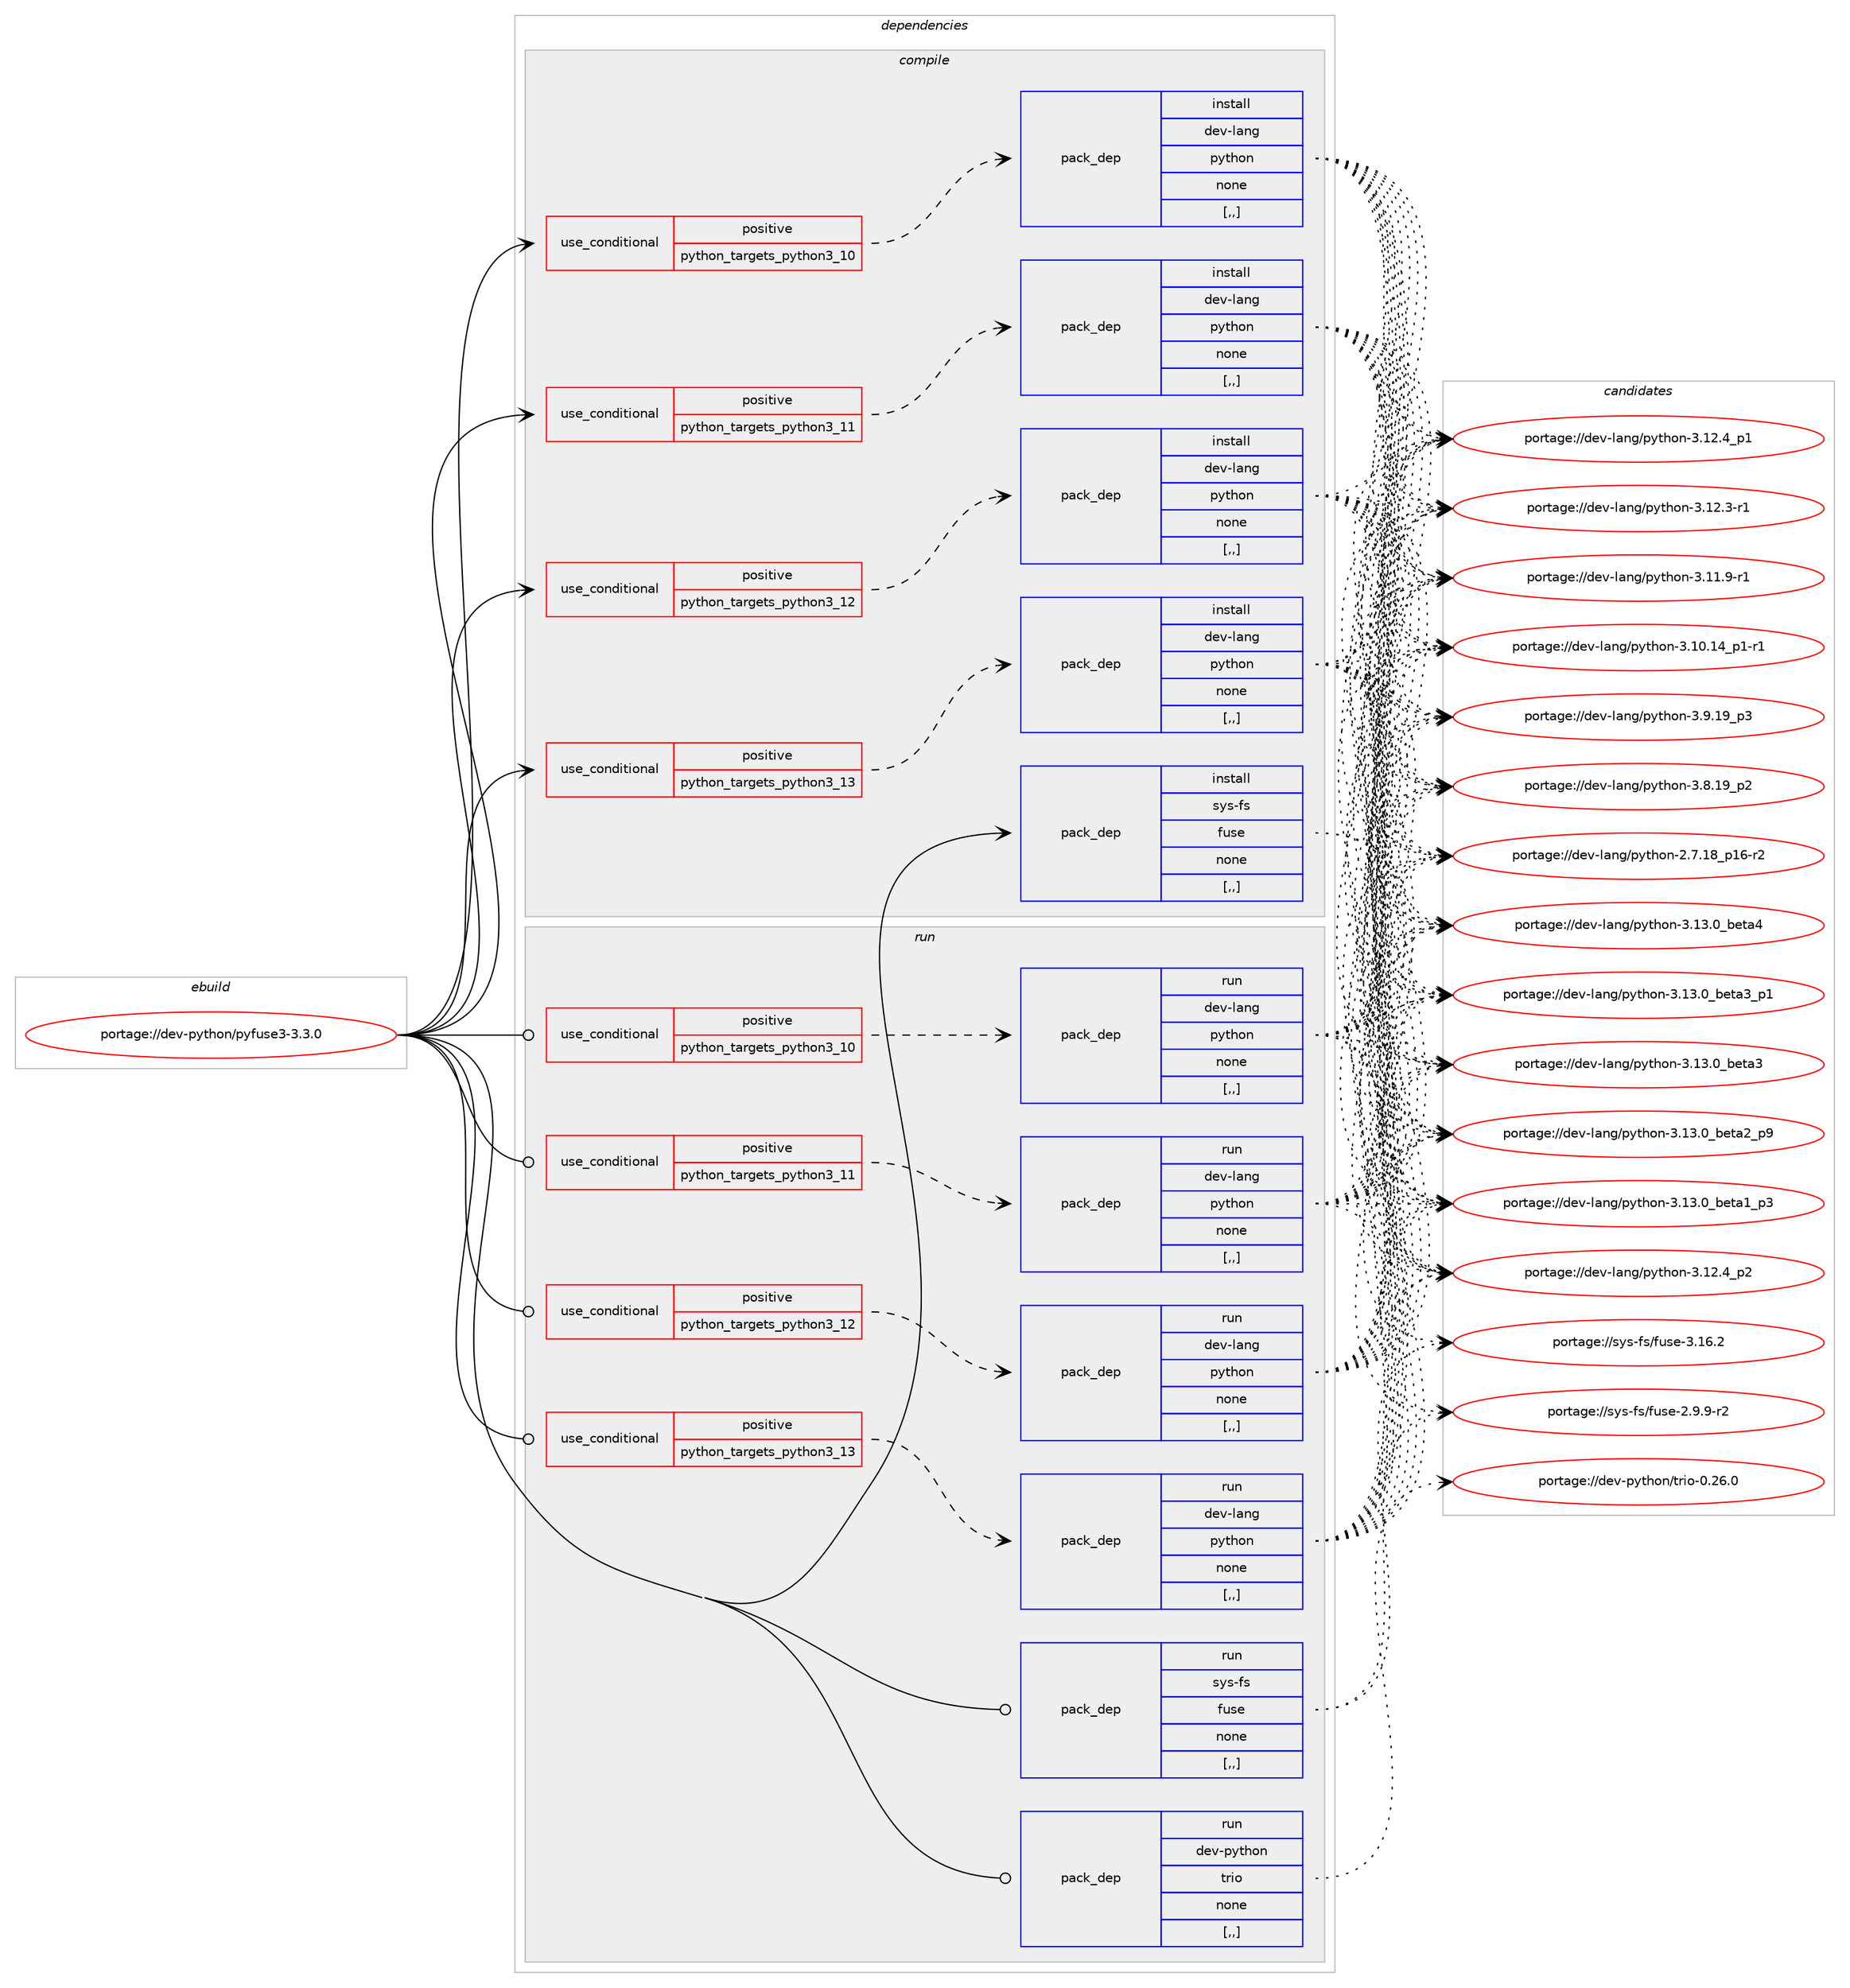 digraph prolog {

# *************
# Graph options
# *************

newrank=true;
concentrate=true;
compound=true;
graph [rankdir=LR,fontname=Helvetica,fontsize=10,ranksep=1.5];#, ranksep=2.5, nodesep=0.2];
edge  [arrowhead=vee];
node  [fontname=Helvetica,fontsize=10];

# **********
# The ebuild
# **********

subgraph cluster_leftcol {
color=gray;
label=<<i>ebuild</i>>;
id [label="portage://dev-python/pyfuse3-3.3.0", color=red, width=4, href="../dev-python/pyfuse3-3.3.0.svg"];
}

# ****************
# The dependencies
# ****************

subgraph cluster_midcol {
color=gray;
label=<<i>dependencies</i>>;
subgraph cluster_compile {
fillcolor="#eeeeee";
style=filled;
label=<<i>compile</i>>;
subgraph cond36955 {
dependency156782 [label=<<TABLE BORDER="0" CELLBORDER="1" CELLSPACING="0" CELLPADDING="4"><TR><TD ROWSPAN="3" CELLPADDING="10">use_conditional</TD></TR><TR><TD>positive</TD></TR><TR><TD>python_targets_python3_10</TD></TR></TABLE>>, shape=none, color=red];
subgraph pack118576 {
dependency156783 [label=<<TABLE BORDER="0" CELLBORDER="1" CELLSPACING="0" CELLPADDING="4" WIDTH="220"><TR><TD ROWSPAN="6" CELLPADDING="30">pack_dep</TD></TR><TR><TD WIDTH="110">install</TD></TR><TR><TD>dev-lang</TD></TR><TR><TD>python</TD></TR><TR><TD>none</TD></TR><TR><TD>[,,]</TD></TR></TABLE>>, shape=none, color=blue];
}
dependency156782:e -> dependency156783:w [weight=20,style="dashed",arrowhead="vee"];
}
id:e -> dependency156782:w [weight=20,style="solid",arrowhead="vee"];
subgraph cond36956 {
dependency156784 [label=<<TABLE BORDER="0" CELLBORDER="1" CELLSPACING="0" CELLPADDING="4"><TR><TD ROWSPAN="3" CELLPADDING="10">use_conditional</TD></TR><TR><TD>positive</TD></TR><TR><TD>python_targets_python3_11</TD></TR></TABLE>>, shape=none, color=red];
subgraph pack118577 {
dependency156785 [label=<<TABLE BORDER="0" CELLBORDER="1" CELLSPACING="0" CELLPADDING="4" WIDTH="220"><TR><TD ROWSPAN="6" CELLPADDING="30">pack_dep</TD></TR><TR><TD WIDTH="110">install</TD></TR><TR><TD>dev-lang</TD></TR><TR><TD>python</TD></TR><TR><TD>none</TD></TR><TR><TD>[,,]</TD></TR></TABLE>>, shape=none, color=blue];
}
dependency156784:e -> dependency156785:w [weight=20,style="dashed",arrowhead="vee"];
}
id:e -> dependency156784:w [weight=20,style="solid",arrowhead="vee"];
subgraph cond36957 {
dependency156786 [label=<<TABLE BORDER="0" CELLBORDER="1" CELLSPACING="0" CELLPADDING="4"><TR><TD ROWSPAN="3" CELLPADDING="10">use_conditional</TD></TR><TR><TD>positive</TD></TR><TR><TD>python_targets_python3_12</TD></TR></TABLE>>, shape=none, color=red];
subgraph pack118578 {
dependency156787 [label=<<TABLE BORDER="0" CELLBORDER="1" CELLSPACING="0" CELLPADDING="4" WIDTH="220"><TR><TD ROWSPAN="6" CELLPADDING="30">pack_dep</TD></TR><TR><TD WIDTH="110">install</TD></TR><TR><TD>dev-lang</TD></TR><TR><TD>python</TD></TR><TR><TD>none</TD></TR><TR><TD>[,,]</TD></TR></TABLE>>, shape=none, color=blue];
}
dependency156786:e -> dependency156787:w [weight=20,style="dashed",arrowhead="vee"];
}
id:e -> dependency156786:w [weight=20,style="solid",arrowhead="vee"];
subgraph cond36958 {
dependency156788 [label=<<TABLE BORDER="0" CELLBORDER="1" CELLSPACING="0" CELLPADDING="4"><TR><TD ROWSPAN="3" CELLPADDING="10">use_conditional</TD></TR><TR><TD>positive</TD></TR><TR><TD>python_targets_python3_13</TD></TR></TABLE>>, shape=none, color=red];
subgraph pack118579 {
dependency156789 [label=<<TABLE BORDER="0" CELLBORDER="1" CELLSPACING="0" CELLPADDING="4" WIDTH="220"><TR><TD ROWSPAN="6" CELLPADDING="30">pack_dep</TD></TR><TR><TD WIDTH="110">install</TD></TR><TR><TD>dev-lang</TD></TR><TR><TD>python</TD></TR><TR><TD>none</TD></TR><TR><TD>[,,]</TD></TR></TABLE>>, shape=none, color=blue];
}
dependency156788:e -> dependency156789:w [weight=20,style="dashed",arrowhead="vee"];
}
id:e -> dependency156788:w [weight=20,style="solid",arrowhead="vee"];
subgraph pack118580 {
dependency156790 [label=<<TABLE BORDER="0" CELLBORDER="1" CELLSPACING="0" CELLPADDING="4" WIDTH="220"><TR><TD ROWSPAN="6" CELLPADDING="30">pack_dep</TD></TR><TR><TD WIDTH="110">install</TD></TR><TR><TD>sys-fs</TD></TR><TR><TD>fuse</TD></TR><TR><TD>none</TD></TR><TR><TD>[,,]</TD></TR></TABLE>>, shape=none, color=blue];
}
id:e -> dependency156790:w [weight=20,style="solid",arrowhead="vee"];
}
subgraph cluster_compileandrun {
fillcolor="#eeeeee";
style=filled;
label=<<i>compile and run</i>>;
}
subgraph cluster_run {
fillcolor="#eeeeee";
style=filled;
label=<<i>run</i>>;
subgraph cond36959 {
dependency156791 [label=<<TABLE BORDER="0" CELLBORDER="1" CELLSPACING="0" CELLPADDING="4"><TR><TD ROWSPAN="3" CELLPADDING="10">use_conditional</TD></TR><TR><TD>positive</TD></TR><TR><TD>python_targets_python3_10</TD></TR></TABLE>>, shape=none, color=red];
subgraph pack118581 {
dependency156792 [label=<<TABLE BORDER="0" CELLBORDER="1" CELLSPACING="0" CELLPADDING="4" WIDTH="220"><TR><TD ROWSPAN="6" CELLPADDING="30">pack_dep</TD></TR><TR><TD WIDTH="110">run</TD></TR><TR><TD>dev-lang</TD></TR><TR><TD>python</TD></TR><TR><TD>none</TD></TR><TR><TD>[,,]</TD></TR></TABLE>>, shape=none, color=blue];
}
dependency156791:e -> dependency156792:w [weight=20,style="dashed",arrowhead="vee"];
}
id:e -> dependency156791:w [weight=20,style="solid",arrowhead="odot"];
subgraph cond36960 {
dependency156793 [label=<<TABLE BORDER="0" CELLBORDER="1" CELLSPACING="0" CELLPADDING="4"><TR><TD ROWSPAN="3" CELLPADDING="10">use_conditional</TD></TR><TR><TD>positive</TD></TR><TR><TD>python_targets_python3_11</TD></TR></TABLE>>, shape=none, color=red];
subgraph pack118582 {
dependency156794 [label=<<TABLE BORDER="0" CELLBORDER="1" CELLSPACING="0" CELLPADDING="4" WIDTH="220"><TR><TD ROWSPAN="6" CELLPADDING="30">pack_dep</TD></TR><TR><TD WIDTH="110">run</TD></TR><TR><TD>dev-lang</TD></TR><TR><TD>python</TD></TR><TR><TD>none</TD></TR><TR><TD>[,,]</TD></TR></TABLE>>, shape=none, color=blue];
}
dependency156793:e -> dependency156794:w [weight=20,style="dashed",arrowhead="vee"];
}
id:e -> dependency156793:w [weight=20,style="solid",arrowhead="odot"];
subgraph cond36961 {
dependency156795 [label=<<TABLE BORDER="0" CELLBORDER="1" CELLSPACING="0" CELLPADDING="4"><TR><TD ROWSPAN="3" CELLPADDING="10">use_conditional</TD></TR><TR><TD>positive</TD></TR><TR><TD>python_targets_python3_12</TD></TR></TABLE>>, shape=none, color=red];
subgraph pack118583 {
dependency156796 [label=<<TABLE BORDER="0" CELLBORDER="1" CELLSPACING="0" CELLPADDING="4" WIDTH="220"><TR><TD ROWSPAN="6" CELLPADDING="30">pack_dep</TD></TR><TR><TD WIDTH="110">run</TD></TR><TR><TD>dev-lang</TD></TR><TR><TD>python</TD></TR><TR><TD>none</TD></TR><TR><TD>[,,]</TD></TR></TABLE>>, shape=none, color=blue];
}
dependency156795:e -> dependency156796:w [weight=20,style="dashed",arrowhead="vee"];
}
id:e -> dependency156795:w [weight=20,style="solid",arrowhead="odot"];
subgraph cond36962 {
dependency156797 [label=<<TABLE BORDER="0" CELLBORDER="1" CELLSPACING="0" CELLPADDING="4"><TR><TD ROWSPAN="3" CELLPADDING="10">use_conditional</TD></TR><TR><TD>positive</TD></TR><TR><TD>python_targets_python3_13</TD></TR></TABLE>>, shape=none, color=red];
subgraph pack118584 {
dependency156798 [label=<<TABLE BORDER="0" CELLBORDER="1" CELLSPACING="0" CELLPADDING="4" WIDTH="220"><TR><TD ROWSPAN="6" CELLPADDING="30">pack_dep</TD></TR><TR><TD WIDTH="110">run</TD></TR><TR><TD>dev-lang</TD></TR><TR><TD>python</TD></TR><TR><TD>none</TD></TR><TR><TD>[,,]</TD></TR></TABLE>>, shape=none, color=blue];
}
dependency156797:e -> dependency156798:w [weight=20,style="dashed",arrowhead="vee"];
}
id:e -> dependency156797:w [weight=20,style="solid",arrowhead="odot"];
subgraph pack118585 {
dependency156799 [label=<<TABLE BORDER="0" CELLBORDER="1" CELLSPACING="0" CELLPADDING="4" WIDTH="220"><TR><TD ROWSPAN="6" CELLPADDING="30">pack_dep</TD></TR><TR><TD WIDTH="110">run</TD></TR><TR><TD>dev-python</TD></TR><TR><TD>trio</TD></TR><TR><TD>none</TD></TR><TR><TD>[,,]</TD></TR></TABLE>>, shape=none, color=blue];
}
id:e -> dependency156799:w [weight=20,style="solid",arrowhead="odot"];
subgraph pack118586 {
dependency156800 [label=<<TABLE BORDER="0" CELLBORDER="1" CELLSPACING="0" CELLPADDING="4" WIDTH="220"><TR><TD ROWSPAN="6" CELLPADDING="30">pack_dep</TD></TR><TR><TD WIDTH="110">run</TD></TR><TR><TD>sys-fs</TD></TR><TR><TD>fuse</TD></TR><TR><TD>none</TD></TR><TR><TD>[,,]</TD></TR></TABLE>>, shape=none, color=blue];
}
id:e -> dependency156800:w [weight=20,style="solid",arrowhead="odot"];
}
}

# **************
# The candidates
# **************

subgraph cluster_choices {
rank=same;
color=gray;
label=<<i>candidates</i>>;

subgraph choice118576 {
color=black;
nodesep=1;
choice1001011184510897110103471121211161041111104551464951464895981011169752 [label="portage://dev-lang/python-3.13.0_beta4", color=red, width=4,href="../dev-lang/python-3.13.0_beta4.svg"];
choice10010111845108971101034711212111610411111045514649514648959810111697519511249 [label="portage://dev-lang/python-3.13.0_beta3_p1", color=red, width=4,href="../dev-lang/python-3.13.0_beta3_p1.svg"];
choice1001011184510897110103471121211161041111104551464951464895981011169751 [label="portage://dev-lang/python-3.13.0_beta3", color=red, width=4,href="../dev-lang/python-3.13.0_beta3.svg"];
choice10010111845108971101034711212111610411111045514649514648959810111697509511257 [label="portage://dev-lang/python-3.13.0_beta2_p9", color=red, width=4,href="../dev-lang/python-3.13.0_beta2_p9.svg"];
choice10010111845108971101034711212111610411111045514649514648959810111697499511251 [label="portage://dev-lang/python-3.13.0_beta1_p3", color=red, width=4,href="../dev-lang/python-3.13.0_beta1_p3.svg"];
choice100101118451089711010347112121116104111110455146495046529511250 [label="portage://dev-lang/python-3.12.4_p2", color=red, width=4,href="../dev-lang/python-3.12.4_p2.svg"];
choice100101118451089711010347112121116104111110455146495046529511249 [label="portage://dev-lang/python-3.12.4_p1", color=red, width=4,href="../dev-lang/python-3.12.4_p1.svg"];
choice100101118451089711010347112121116104111110455146495046514511449 [label="portage://dev-lang/python-3.12.3-r1", color=red, width=4,href="../dev-lang/python-3.12.3-r1.svg"];
choice100101118451089711010347112121116104111110455146494946574511449 [label="portage://dev-lang/python-3.11.9-r1", color=red, width=4,href="../dev-lang/python-3.11.9-r1.svg"];
choice100101118451089711010347112121116104111110455146494846495295112494511449 [label="portage://dev-lang/python-3.10.14_p1-r1", color=red, width=4,href="../dev-lang/python-3.10.14_p1-r1.svg"];
choice100101118451089711010347112121116104111110455146574649579511251 [label="portage://dev-lang/python-3.9.19_p3", color=red, width=4,href="../dev-lang/python-3.9.19_p3.svg"];
choice100101118451089711010347112121116104111110455146564649579511250 [label="portage://dev-lang/python-3.8.19_p2", color=red, width=4,href="../dev-lang/python-3.8.19_p2.svg"];
choice100101118451089711010347112121116104111110455046554649569511249544511450 [label="portage://dev-lang/python-2.7.18_p16-r2", color=red, width=4,href="../dev-lang/python-2.7.18_p16-r2.svg"];
dependency156783:e -> choice1001011184510897110103471121211161041111104551464951464895981011169752:w [style=dotted,weight="100"];
dependency156783:e -> choice10010111845108971101034711212111610411111045514649514648959810111697519511249:w [style=dotted,weight="100"];
dependency156783:e -> choice1001011184510897110103471121211161041111104551464951464895981011169751:w [style=dotted,weight="100"];
dependency156783:e -> choice10010111845108971101034711212111610411111045514649514648959810111697509511257:w [style=dotted,weight="100"];
dependency156783:e -> choice10010111845108971101034711212111610411111045514649514648959810111697499511251:w [style=dotted,weight="100"];
dependency156783:e -> choice100101118451089711010347112121116104111110455146495046529511250:w [style=dotted,weight="100"];
dependency156783:e -> choice100101118451089711010347112121116104111110455146495046529511249:w [style=dotted,weight="100"];
dependency156783:e -> choice100101118451089711010347112121116104111110455146495046514511449:w [style=dotted,weight="100"];
dependency156783:e -> choice100101118451089711010347112121116104111110455146494946574511449:w [style=dotted,weight="100"];
dependency156783:e -> choice100101118451089711010347112121116104111110455146494846495295112494511449:w [style=dotted,weight="100"];
dependency156783:e -> choice100101118451089711010347112121116104111110455146574649579511251:w [style=dotted,weight="100"];
dependency156783:e -> choice100101118451089711010347112121116104111110455146564649579511250:w [style=dotted,weight="100"];
dependency156783:e -> choice100101118451089711010347112121116104111110455046554649569511249544511450:w [style=dotted,weight="100"];
}
subgraph choice118577 {
color=black;
nodesep=1;
choice1001011184510897110103471121211161041111104551464951464895981011169752 [label="portage://dev-lang/python-3.13.0_beta4", color=red, width=4,href="../dev-lang/python-3.13.0_beta4.svg"];
choice10010111845108971101034711212111610411111045514649514648959810111697519511249 [label="portage://dev-lang/python-3.13.0_beta3_p1", color=red, width=4,href="../dev-lang/python-3.13.0_beta3_p1.svg"];
choice1001011184510897110103471121211161041111104551464951464895981011169751 [label="portage://dev-lang/python-3.13.0_beta3", color=red, width=4,href="../dev-lang/python-3.13.0_beta3.svg"];
choice10010111845108971101034711212111610411111045514649514648959810111697509511257 [label="portage://dev-lang/python-3.13.0_beta2_p9", color=red, width=4,href="../dev-lang/python-3.13.0_beta2_p9.svg"];
choice10010111845108971101034711212111610411111045514649514648959810111697499511251 [label="portage://dev-lang/python-3.13.0_beta1_p3", color=red, width=4,href="../dev-lang/python-3.13.0_beta1_p3.svg"];
choice100101118451089711010347112121116104111110455146495046529511250 [label="portage://dev-lang/python-3.12.4_p2", color=red, width=4,href="../dev-lang/python-3.12.4_p2.svg"];
choice100101118451089711010347112121116104111110455146495046529511249 [label="portage://dev-lang/python-3.12.4_p1", color=red, width=4,href="../dev-lang/python-3.12.4_p1.svg"];
choice100101118451089711010347112121116104111110455146495046514511449 [label="portage://dev-lang/python-3.12.3-r1", color=red, width=4,href="../dev-lang/python-3.12.3-r1.svg"];
choice100101118451089711010347112121116104111110455146494946574511449 [label="portage://dev-lang/python-3.11.9-r1", color=red, width=4,href="../dev-lang/python-3.11.9-r1.svg"];
choice100101118451089711010347112121116104111110455146494846495295112494511449 [label="portage://dev-lang/python-3.10.14_p1-r1", color=red, width=4,href="../dev-lang/python-3.10.14_p1-r1.svg"];
choice100101118451089711010347112121116104111110455146574649579511251 [label="portage://dev-lang/python-3.9.19_p3", color=red, width=4,href="../dev-lang/python-3.9.19_p3.svg"];
choice100101118451089711010347112121116104111110455146564649579511250 [label="portage://dev-lang/python-3.8.19_p2", color=red, width=4,href="../dev-lang/python-3.8.19_p2.svg"];
choice100101118451089711010347112121116104111110455046554649569511249544511450 [label="portage://dev-lang/python-2.7.18_p16-r2", color=red, width=4,href="../dev-lang/python-2.7.18_p16-r2.svg"];
dependency156785:e -> choice1001011184510897110103471121211161041111104551464951464895981011169752:w [style=dotted,weight="100"];
dependency156785:e -> choice10010111845108971101034711212111610411111045514649514648959810111697519511249:w [style=dotted,weight="100"];
dependency156785:e -> choice1001011184510897110103471121211161041111104551464951464895981011169751:w [style=dotted,weight="100"];
dependency156785:e -> choice10010111845108971101034711212111610411111045514649514648959810111697509511257:w [style=dotted,weight="100"];
dependency156785:e -> choice10010111845108971101034711212111610411111045514649514648959810111697499511251:w [style=dotted,weight="100"];
dependency156785:e -> choice100101118451089711010347112121116104111110455146495046529511250:w [style=dotted,weight="100"];
dependency156785:e -> choice100101118451089711010347112121116104111110455146495046529511249:w [style=dotted,weight="100"];
dependency156785:e -> choice100101118451089711010347112121116104111110455146495046514511449:w [style=dotted,weight="100"];
dependency156785:e -> choice100101118451089711010347112121116104111110455146494946574511449:w [style=dotted,weight="100"];
dependency156785:e -> choice100101118451089711010347112121116104111110455146494846495295112494511449:w [style=dotted,weight="100"];
dependency156785:e -> choice100101118451089711010347112121116104111110455146574649579511251:w [style=dotted,weight="100"];
dependency156785:e -> choice100101118451089711010347112121116104111110455146564649579511250:w [style=dotted,weight="100"];
dependency156785:e -> choice100101118451089711010347112121116104111110455046554649569511249544511450:w [style=dotted,weight="100"];
}
subgraph choice118578 {
color=black;
nodesep=1;
choice1001011184510897110103471121211161041111104551464951464895981011169752 [label="portage://dev-lang/python-3.13.0_beta4", color=red, width=4,href="../dev-lang/python-3.13.0_beta4.svg"];
choice10010111845108971101034711212111610411111045514649514648959810111697519511249 [label="portage://dev-lang/python-3.13.0_beta3_p1", color=red, width=4,href="../dev-lang/python-3.13.0_beta3_p1.svg"];
choice1001011184510897110103471121211161041111104551464951464895981011169751 [label="portage://dev-lang/python-3.13.0_beta3", color=red, width=4,href="../dev-lang/python-3.13.0_beta3.svg"];
choice10010111845108971101034711212111610411111045514649514648959810111697509511257 [label="portage://dev-lang/python-3.13.0_beta2_p9", color=red, width=4,href="../dev-lang/python-3.13.0_beta2_p9.svg"];
choice10010111845108971101034711212111610411111045514649514648959810111697499511251 [label="portage://dev-lang/python-3.13.0_beta1_p3", color=red, width=4,href="../dev-lang/python-3.13.0_beta1_p3.svg"];
choice100101118451089711010347112121116104111110455146495046529511250 [label="portage://dev-lang/python-3.12.4_p2", color=red, width=4,href="../dev-lang/python-3.12.4_p2.svg"];
choice100101118451089711010347112121116104111110455146495046529511249 [label="portage://dev-lang/python-3.12.4_p1", color=red, width=4,href="../dev-lang/python-3.12.4_p1.svg"];
choice100101118451089711010347112121116104111110455146495046514511449 [label="portage://dev-lang/python-3.12.3-r1", color=red, width=4,href="../dev-lang/python-3.12.3-r1.svg"];
choice100101118451089711010347112121116104111110455146494946574511449 [label="portage://dev-lang/python-3.11.9-r1", color=red, width=4,href="../dev-lang/python-3.11.9-r1.svg"];
choice100101118451089711010347112121116104111110455146494846495295112494511449 [label="portage://dev-lang/python-3.10.14_p1-r1", color=red, width=4,href="../dev-lang/python-3.10.14_p1-r1.svg"];
choice100101118451089711010347112121116104111110455146574649579511251 [label="portage://dev-lang/python-3.9.19_p3", color=red, width=4,href="../dev-lang/python-3.9.19_p3.svg"];
choice100101118451089711010347112121116104111110455146564649579511250 [label="portage://dev-lang/python-3.8.19_p2", color=red, width=4,href="../dev-lang/python-3.8.19_p2.svg"];
choice100101118451089711010347112121116104111110455046554649569511249544511450 [label="portage://dev-lang/python-2.7.18_p16-r2", color=red, width=4,href="../dev-lang/python-2.7.18_p16-r2.svg"];
dependency156787:e -> choice1001011184510897110103471121211161041111104551464951464895981011169752:w [style=dotted,weight="100"];
dependency156787:e -> choice10010111845108971101034711212111610411111045514649514648959810111697519511249:w [style=dotted,weight="100"];
dependency156787:e -> choice1001011184510897110103471121211161041111104551464951464895981011169751:w [style=dotted,weight="100"];
dependency156787:e -> choice10010111845108971101034711212111610411111045514649514648959810111697509511257:w [style=dotted,weight="100"];
dependency156787:e -> choice10010111845108971101034711212111610411111045514649514648959810111697499511251:w [style=dotted,weight="100"];
dependency156787:e -> choice100101118451089711010347112121116104111110455146495046529511250:w [style=dotted,weight="100"];
dependency156787:e -> choice100101118451089711010347112121116104111110455146495046529511249:w [style=dotted,weight="100"];
dependency156787:e -> choice100101118451089711010347112121116104111110455146495046514511449:w [style=dotted,weight="100"];
dependency156787:e -> choice100101118451089711010347112121116104111110455146494946574511449:w [style=dotted,weight="100"];
dependency156787:e -> choice100101118451089711010347112121116104111110455146494846495295112494511449:w [style=dotted,weight="100"];
dependency156787:e -> choice100101118451089711010347112121116104111110455146574649579511251:w [style=dotted,weight="100"];
dependency156787:e -> choice100101118451089711010347112121116104111110455146564649579511250:w [style=dotted,weight="100"];
dependency156787:e -> choice100101118451089711010347112121116104111110455046554649569511249544511450:w [style=dotted,weight="100"];
}
subgraph choice118579 {
color=black;
nodesep=1;
choice1001011184510897110103471121211161041111104551464951464895981011169752 [label="portage://dev-lang/python-3.13.0_beta4", color=red, width=4,href="../dev-lang/python-3.13.0_beta4.svg"];
choice10010111845108971101034711212111610411111045514649514648959810111697519511249 [label="portage://dev-lang/python-3.13.0_beta3_p1", color=red, width=4,href="../dev-lang/python-3.13.0_beta3_p1.svg"];
choice1001011184510897110103471121211161041111104551464951464895981011169751 [label="portage://dev-lang/python-3.13.0_beta3", color=red, width=4,href="../dev-lang/python-3.13.0_beta3.svg"];
choice10010111845108971101034711212111610411111045514649514648959810111697509511257 [label="portage://dev-lang/python-3.13.0_beta2_p9", color=red, width=4,href="../dev-lang/python-3.13.0_beta2_p9.svg"];
choice10010111845108971101034711212111610411111045514649514648959810111697499511251 [label="portage://dev-lang/python-3.13.0_beta1_p3", color=red, width=4,href="../dev-lang/python-3.13.0_beta1_p3.svg"];
choice100101118451089711010347112121116104111110455146495046529511250 [label="portage://dev-lang/python-3.12.4_p2", color=red, width=4,href="../dev-lang/python-3.12.4_p2.svg"];
choice100101118451089711010347112121116104111110455146495046529511249 [label="portage://dev-lang/python-3.12.4_p1", color=red, width=4,href="../dev-lang/python-3.12.4_p1.svg"];
choice100101118451089711010347112121116104111110455146495046514511449 [label="portage://dev-lang/python-3.12.3-r1", color=red, width=4,href="../dev-lang/python-3.12.3-r1.svg"];
choice100101118451089711010347112121116104111110455146494946574511449 [label="portage://dev-lang/python-3.11.9-r1", color=red, width=4,href="../dev-lang/python-3.11.9-r1.svg"];
choice100101118451089711010347112121116104111110455146494846495295112494511449 [label="portage://dev-lang/python-3.10.14_p1-r1", color=red, width=4,href="../dev-lang/python-3.10.14_p1-r1.svg"];
choice100101118451089711010347112121116104111110455146574649579511251 [label="portage://dev-lang/python-3.9.19_p3", color=red, width=4,href="../dev-lang/python-3.9.19_p3.svg"];
choice100101118451089711010347112121116104111110455146564649579511250 [label="portage://dev-lang/python-3.8.19_p2", color=red, width=4,href="../dev-lang/python-3.8.19_p2.svg"];
choice100101118451089711010347112121116104111110455046554649569511249544511450 [label="portage://dev-lang/python-2.7.18_p16-r2", color=red, width=4,href="../dev-lang/python-2.7.18_p16-r2.svg"];
dependency156789:e -> choice1001011184510897110103471121211161041111104551464951464895981011169752:w [style=dotted,weight="100"];
dependency156789:e -> choice10010111845108971101034711212111610411111045514649514648959810111697519511249:w [style=dotted,weight="100"];
dependency156789:e -> choice1001011184510897110103471121211161041111104551464951464895981011169751:w [style=dotted,weight="100"];
dependency156789:e -> choice10010111845108971101034711212111610411111045514649514648959810111697509511257:w [style=dotted,weight="100"];
dependency156789:e -> choice10010111845108971101034711212111610411111045514649514648959810111697499511251:w [style=dotted,weight="100"];
dependency156789:e -> choice100101118451089711010347112121116104111110455146495046529511250:w [style=dotted,weight="100"];
dependency156789:e -> choice100101118451089711010347112121116104111110455146495046529511249:w [style=dotted,weight="100"];
dependency156789:e -> choice100101118451089711010347112121116104111110455146495046514511449:w [style=dotted,weight="100"];
dependency156789:e -> choice100101118451089711010347112121116104111110455146494946574511449:w [style=dotted,weight="100"];
dependency156789:e -> choice100101118451089711010347112121116104111110455146494846495295112494511449:w [style=dotted,weight="100"];
dependency156789:e -> choice100101118451089711010347112121116104111110455146574649579511251:w [style=dotted,weight="100"];
dependency156789:e -> choice100101118451089711010347112121116104111110455146564649579511250:w [style=dotted,weight="100"];
dependency156789:e -> choice100101118451089711010347112121116104111110455046554649569511249544511450:w [style=dotted,weight="100"];
}
subgraph choice118580 {
color=black;
nodesep=1;
choice115121115451021154710211711510145514649544650 [label="portage://sys-fs/fuse-3.16.2", color=red, width=4,href="../sys-fs/fuse-3.16.2.svg"];
choice11512111545102115471021171151014550465746574511450 [label="portage://sys-fs/fuse-2.9.9-r2", color=red, width=4,href="../sys-fs/fuse-2.9.9-r2.svg"];
dependency156790:e -> choice115121115451021154710211711510145514649544650:w [style=dotted,weight="100"];
dependency156790:e -> choice11512111545102115471021171151014550465746574511450:w [style=dotted,weight="100"];
}
subgraph choice118581 {
color=black;
nodesep=1;
choice1001011184510897110103471121211161041111104551464951464895981011169752 [label="portage://dev-lang/python-3.13.0_beta4", color=red, width=4,href="../dev-lang/python-3.13.0_beta4.svg"];
choice10010111845108971101034711212111610411111045514649514648959810111697519511249 [label="portage://dev-lang/python-3.13.0_beta3_p1", color=red, width=4,href="../dev-lang/python-3.13.0_beta3_p1.svg"];
choice1001011184510897110103471121211161041111104551464951464895981011169751 [label="portage://dev-lang/python-3.13.0_beta3", color=red, width=4,href="../dev-lang/python-3.13.0_beta3.svg"];
choice10010111845108971101034711212111610411111045514649514648959810111697509511257 [label="portage://dev-lang/python-3.13.0_beta2_p9", color=red, width=4,href="../dev-lang/python-3.13.0_beta2_p9.svg"];
choice10010111845108971101034711212111610411111045514649514648959810111697499511251 [label="portage://dev-lang/python-3.13.0_beta1_p3", color=red, width=4,href="../dev-lang/python-3.13.0_beta1_p3.svg"];
choice100101118451089711010347112121116104111110455146495046529511250 [label="portage://dev-lang/python-3.12.4_p2", color=red, width=4,href="../dev-lang/python-3.12.4_p2.svg"];
choice100101118451089711010347112121116104111110455146495046529511249 [label="portage://dev-lang/python-3.12.4_p1", color=red, width=4,href="../dev-lang/python-3.12.4_p1.svg"];
choice100101118451089711010347112121116104111110455146495046514511449 [label="portage://dev-lang/python-3.12.3-r1", color=red, width=4,href="../dev-lang/python-3.12.3-r1.svg"];
choice100101118451089711010347112121116104111110455146494946574511449 [label="portage://dev-lang/python-3.11.9-r1", color=red, width=4,href="../dev-lang/python-3.11.9-r1.svg"];
choice100101118451089711010347112121116104111110455146494846495295112494511449 [label="portage://dev-lang/python-3.10.14_p1-r1", color=red, width=4,href="../dev-lang/python-3.10.14_p1-r1.svg"];
choice100101118451089711010347112121116104111110455146574649579511251 [label="portage://dev-lang/python-3.9.19_p3", color=red, width=4,href="../dev-lang/python-3.9.19_p3.svg"];
choice100101118451089711010347112121116104111110455146564649579511250 [label="portage://dev-lang/python-3.8.19_p2", color=red, width=4,href="../dev-lang/python-3.8.19_p2.svg"];
choice100101118451089711010347112121116104111110455046554649569511249544511450 [label="portage://dev-lang/python-2.7.18_p16-r2", color=red, width=4,href="../dev-lang/python-2.7.18_p16-r2.svg"];
dependency156792:e -> choice1001011184510897110103471121211161041111104551464951464895981011169752:w [style=dotted,weight="100"];
dependency156792:e -> choice10010111845108971101034711212111610411111045514649514648959810111697519511249:w [style=dotted,weight="100"];
dependency156792:e -> choice1001011184510897110103471121211161041111104551464951464895981011169751:w [style=dotted,weight="100"];
dependency156792:e -> choice10010111845108971101034711212111610411111045514649514648959810111697509511257:w [style=dotted,weight="100"];
dependency156792:e -> choice10010111845108971101034711212111610411111045514649514648959810111697499511251:w [style=dotted,weight="100"];
dependency156792:e -> choice100101118451089711010347112121116104111110455146495046529511250:w [style=dotted,weight="100"];
dependency156792:e -> choice100101118451089711010347112121116104111110455146495046529511249:w [style=dotted,weight="100"];
dependency156792:e -> choice100101118451089711010347112121116104111110455146495046514511449:w [style=dotted,weight="100"];
dependency156792:e -> choice100101118451089711010347112121116104111110455146494946574511449:w [style=dotted,weight="100"];
dependency156792:e -> choice100101118451089711010347112121116104111110455146494846495295112494511449:w [style=dotted,weight="100"];
dependency156792:e -> choice100101118451089711010347112121116104111110455146574649579511251:w [style=dotted,weight="100"];
dependency156792:e -> choice100101118451089711010347112121116104111110455146564649579511250:w [style=dotted,weight="100"];
dependency156792:e -> choice100101118451089711010347112121116104111110455046554649569511249544511450:w [style=dotted,weight="100"];
}
subgraph choice118582 {
color=black;
nodesep=1;
choice1001011184510897110103471121211161041111104551464951464895981011169752 [label="portage://dev-lang/python-3.13.0_beta4", color=red, width=4,href="../dev-lang/python-3.13.0_beta4.svg"];
choice10010111845108971101034711212111610411111045514649514648959810111697519511249 [label="portage://dev-lang/python-3.13.0_beta3_p1", color=red, width=4,href="../dev-lang/python-3.13.0_beta3_p1.svg"];
choice1001011184510897110103471121211161041111104551464951464895981011169751 [label="portage://dev-lang/python-3.13.0_beta3", color=red, width=4,href="../dev-lang/python-3.13.0_beta3.svg"];
choice10010111845108971101034711212111610411111045514649514648959810111697509511257 [label="portage://dev-lang/python-3.13.0_beta2_p9", color=red, width=4,href="../dev-lang/python-3.13.0_beta2_p9.svg"];
choice10010111845108971101034711212111610411111045514649514648959810111697499511251 [label="portage://dev-lang/python-3.13.0_beta1_p3", color=red, width=4,href="../dev-lang/python-3.13.0_beta1_p3.svg"];
choice100101118451089711010347112121116104111110455146495046529511250 [label="portage://dev-lang/python-3.12.4_p2", color=red, width=4,href="../dev-lang/python-3.12.4_p2.svg"];
choice100101118451089711010347112121116104111110455146495046529511249 [label="portage://dev-lang/python-3.12.4_p1", color=red, width=4,href="../dev-lang/python-3.12.4_p1.svg"];
choice100101118451089711010347112121116104111110455146495046514511449 [label="portage://dev-lang/python-3.12.3-r1", color=red, width=4,href="../dev-lang/python-3.12.3-r1.svg"];
choice100101118451089711010347112121116104111110455146494946574511449 [label="portage://dev-lang/python-3.11.9-r1", color=red, width=4,href="../dev-lang/python-3.11.9-r1.svg"];
choice100101118451089711010347112121116104111110455146494846495295112494511449 [label="portage://dev-lang/python-3.10.14_p1-r1", color=red, width=4,href="../dev-lang/python-3.10.14_p1-r1.svg"];
choice100101118451089711010347112121116104111110455146574649579511251 [label="portage://dev-lang/python-3.9.19_p3", color=red, width=4,href="../dev-lang/python-3.9.19_p3.svg"];
choice100101118451089711010347112121116104111110455146564649579511250 [label="portage://dev-lang/python-3.8.19_p2", color=red, width=4,href="../dev-lang/python-3.8.19_p2.svg"];
choice100101118451089711010347112121116104111110455046554649569511249544511450 [label="portage://dev-lang/python-2.7.18_p16-r2", color=red, width=4,href="../dev-lang/python-2.7.18_p16-r2.svg"];
dependency156794:e -> choice1001011184510897110103471121211161041111104551464951464895981011169752:w [style=dotted,weight="100"];
dependency156794:e -> choice10010111845108971101034711212111610411111045514649514648959810111697519511249:w [style=dotted,weight="100"];
dependency156794:e -> choice1001011184510897110103471121211161041111104551464951464895981011169751:w [style=dotted,weight="100"];
dependency156794:e -> choice10010111845108971101034711212111610411111045514649514648959810111697509511257:w [style=dotted,weight="100"];
dependency156794:e -> choice10010111845108971101034711212111610411111045514649514648959810111697499511251:w [style=dotted,weight="100"];
dependency156794:e -> choice100101118451089711010347112121116104111110455146495046529511250:w [style=dotted,weight="100"];
dependency156794:e -> choice100101118451089711010347112121116104111110455146495046529511249:w [style=dotted,weight="100"];
dependency156794:e -> choice100101118451089711010347112121116104111110455146495046514511449:w [style=dotted,weight="100"];
dependency156794:e -> choice100101118451089711010347112121116104111110455146494946574511449:w [style=dotted,weight="100"];
dependency156794:e -> choice100101118451089711010347112121116104111110455146494846495295112494511449:w [style=dotted,weight="100"];
dependency156794:e -> choice100101118451089711010347112121116104111110455146574649579511251:w [style=dotted,weight="100"];
dependency156794:e -> choice100101118451089711010347112121116104111110455146564649579511250:w [style=dotted,weight="100"];
dependency156794:e -> choice100101118451089711010347112121116104111110455046554649569511249544511450:w [style=dotted,weight="100"];
}
subgraph choice118583 {
color=black;
nodesep=1;
choice1001011184510897110103471121211161041111104551464951464895981011169752 [label="portage://dev-lang/python-3.13.0_beta4", color=red, width=4,href="../dev-lang/python-3.13.0_beta4.svg"];
choice10010111845108971101034711212111610411111045514649514648959810111697519511249 [label="portage://dev-lang/python-3.13.0_beta3_p1", color=red, width=4,href="../dev-lang/python-3.13.0_beta3_p1.svg"];
choice1001011184510897110103471121211161041111104551464951464895981011169751 [label="portage://dev-lang/python-3.13.0_beta3", color=red, width=4,href="../dev-lang/python-3.13.0_beta3.svg"];
choice10010111845108971101034711212111610411111045514649514648959810111697509511257 [label="portage://dev-lang/python-3.13.0_beta2_p9", color=red, width=4,href="../dev-lang/python-3.13.0_beta2_p9.svg"];
choice10010111845108971101034711212111610411111045514649514648959810111697499511251 [label="portage://dev-lang/python-3.13.0_beta1_p3", color=red, width=4,href="../dev-lang/python-3.13.0_beta1_p3.svg"];
choice100101118451089711010347112121116104111110455146495046529511250 [label="portage://dev-lang/python-3.12.4_p2", color=red, width=4,href="../dev-lang/python-3.12.4_p2.svg"];
choice100101118451089711010347112121116104111110455146495046529511249 [label="portage://dev-lang/python-3.12.4_p1", color=red, width=4,href="../dev-lang/python-3.12.4_p1.svg"];
choice100101118451089711010347112121116104111110455146495046514511449 [label="portage://dev-lang/python-3.12.3-r1", color=red, width=4,href="../dev-lang/python-3.12.3-r1.svg"];
choice100101118451089711010347112121116104111110455146494946574511449 [label="portage://dev-lang/python-3.11.9-r1", color=red, width=4,href="../dev-lang/python-3.11.9-r1.svg"];
choice100101118451089711010347112121116104111110455146494846495295112494511449 [label="portage://dev-lang/python-3.10.14_p1-r1", color=red, width=4,href="../dev-lang/python-3.10.14_p1-r1.svg"];
choice100101118451089711010347112121116104111110455146574649579511251 [label="portage://dev-lang/python-3.9.19_p3", color=red, width=4,href="../dev-lang/python-3.9.19_p3.svg"];
choice100101118451089711010347112121116104111110455146564649579511250 [label="portage://dev-lang/python-3.8.19_p2", color=red, width=4,href="../dev-lang/python-3.8.19_p2.svg"];
choice100101118451089711010347112121116104111110455046554649569511249544511450 [label="portage://dev-lang/python-2.7.18_p16-r2", color=red, width=4,href="../dev-lang/python-2.7.18_p16-r2.svg"];
dependency156796:e -> choice1001011184510897110103471121211161041111104551464951464895981011169752:w [style=dotted,weight="100"];
dependency156796:e -> choice10010111845108971101034711212111610411111045514649514648959810111697519511249:w [style=dotted,weight="100"];
dependency156796:e -> choice1001011184510897110103471121211161041111104551464951464895981011169751:w [style=dotted,weight="100"];
dependency156796:e -> choice10010111845108971101034711212111610411111045514649514648959810111697509511257:w [style=dotted,weight="100"];
dependency156796:e -> choice10010111845108971101034711212111610411111045514649514648959810111697499511251:w [style=dotted,weight="100"];
dependency156796:e -> choice100101118451089711010347112121116104111110455146495046529511250:w [style=dotted,weight="100"];
dependency156796:e -> choice100101118451089711010347112121116104111110455146495046529511249:w [style=dotted,weight="100"];
dependency156796:e -> choice100101118451089711010347112121116104111110455146495046514511449:w [style=dotted,weight="100"];
dependency156796:e -> choice100101118451089711010347112121116104111110455146494946574511449:w [style=dotted,weight="100"];
dependency156796:e -> choice100101118451089711010347112121116104111110455146494846495295112494511449:w [style=dotted,weight="100"];
dependency156796:e -> choice100101118451089711010347112121116104111110455146574649579511251:w [style=dotted,weight="100"];
dependency156796:e -> choice100101118451089711010347112121116104111110455146564649579511250:w [style=dotted,weight="100"];
dependency156796:e -> choice100101118451089711010347112121116104111110455046554649569511249544511450:w [style=dotted,weight="100"];
}
subgraph choice118584 {
color=black;
nodesep=1;
choice1001011184510897110103471121211161041111104551464951464895981011169752 [label="portage://dev-lang/python-3.13.0_beta4", color=red, width=4,href="../dev-lang/python-3.13.0_beta4.svg"];
choice10010111845108971101034711212111610411111045514649514648959810111697519511249 [label="portage://dev-lang/python-3.13.0_beta3_p1", color=red, width=4,href="../dev-lang/python-3.13.0_beta3_p1.svg"];
choice1001011184510897110103471121211161041111104551464951464895981011169751 [label="portage://dev-lang/python-3.13.0_beta3", color=red, width=4,href="../dev-lang/python-3.13.0_beta3.svg"];
choice10010111845108971101034711212111610411111045514649514648959810111697509511257 [label="portage://dev-lang/python-3.13.0_beta2_p9", color=red, width=4,href="../dev-lang/python-3.13.0_beta2_p9.svg"];
choice10010111845108971101034711212111610411111045514649514648959810111697499511251 [label="portage://dev-lang/python-3.13.0_beta1_p3", color=red, width=4,href="../dev-lang/python-3.13.0_beta1_p3.svg"];
choice100101118451089711010347112121116104111110455146495046529511250 [label="portage://dev-lang/python-3.12.4_p2", color=red, width=4,href="../dev-lang/python-3.12.4_p2.svg"];
choice100101118451089711010347112121116104111110455146495046529511249 [label="portage://dev-lang/python-3.12.4_p1", color=red, width=4,href="../dev-lang/python-3.12.4_p1.svg"];
choice100101118451089711010347112121116104111110455146495046514511449 [label="portage://dev-lang/python-3.12.3-r1", color=red, width=4,href="../dev-lang/python-3.12.3-r1.svg"];
choice100101118451089711010347112121116104111110455146494946574511449 [label="portage://dev-lang/python-3.11.9-r1", color=red, width=4,href="../dev-lang/python-3.11.9-r1.svg"];
choice100101118451089711010347112121116104111110455146494846495295112494511449 [label="portage://dev-lang/python-3.10.14_p1-r1", color=red, width=4,href="../dev-lang/python-3.10.14_p1-r1.svg"];
choice100101118451089711010347112121116104111110455146574649579511251 [label="portage://dev-lang/python-3.9.19_p3", color=red, width=4,href="../dev-lang/python-3.9.19_p3.svg"];
choice100101118451089711010347112121116104111110455146564649579511250 [label="portage://dev-lang/python-3.8.19_p2", color=red, width=4,href="../dev-lang/python-3.8.19_p2.svg"];
choice100101118451089711010347112121116104111110455046554649569511249544511450 [label="portage://dev-lang/python-2.7.18_p16-r2", color=red, width=4,href="../dev-lang/python-2.7.18_p16-r2.svg"];
dependency156798:e -> choice1001011184510897110103471121211161041111104551464951464895981011169752:w [style=dotted,weight="100"];
dependency156798:e -> choice10010111845108971101034711212111610411111045514649514648959810111697519511249:w [style=dotted,weight="100"];
dependency156798:e -> choice1001011184510897110103471121211161041111104551464951464895981011169751:w [style=dotted,weight="100"];
dependency156798:e -> choice10010111845108971101034711212111610411111045514649514648959810111697509511257:w [style=dotted,weight="100"];
dependency156798:e -> choice10010111845108971101034711212111610411111045514649514648959810111697499511251:w [style=dotted,weight="100"];
dependency156798:e -> choice100101118451089711010347112121116104111110455146495046529511250:w [style=dotted,weight="100"];
dependency156798:e -> choice100101118451089711010347112121116104111110455146495046529511249:w [style=dotted,weight="100"];
dependency156798:e -> choice100101118451089711010347112121116104111110455146495046514511449:w [style=dotted,weight="100"];
dependency156798:e -> choice100101118451089711010347112121116104111110455146494946574511449:w [style=dotted,weight="100"];
dependency156798:e -> choice100101118451089711010347112121116104111110455146494846495295112494511449:w [style=dotted,weight="100"];
dependency156798:e -> choice100101118451089711010347112121116104111110455146574649579511251:w [style=dotted,weight="100"];
dependency156798:e -> choice100101118451089711010347112121116104111110455146564649579511250:w [style=dotted,weight="100"];
dependency156798:e -> choice100101118451089711010347112121116104111110455046554649569511249544511450:w [style=dotted,weight="100"];
}
subgraph choice118585 {
color=black;
nodesep=1;
choice100101118451121211161041111104711611410511145484650544648 [label="portage://dev-python/trio-0.26.0", color=red, width=4,href="../dev-python/trio-0.26.0.svg"];
dependency156799:e -> choice100101118451121211161041111104711611410511145484650544648:w [style=dotted,weight="100"];
}
subgraph choice118586 {
color=black;
nodesep=1;
choice115121115451021154710211711510145514649544650 [label="portage://sys-fs/fuse-3.16.2", color=red, width=4,href="../sys-fs/fuse-3.16.2.svg"];
choice11512111545102115471021171151014550465746574511450 [label="portage://sys-fs/fuse-2.9.9-r2", color=red, width=4,href="../sys-fs/fuse-2.9.9-r2.svg"];
dependency156800:e -> choice115121115451021154710211711510145514649544650:w [style=dotted,weight="100"];
dependency156800:e -> choice11512111545102115471021171151014550465746574511450:w [style=dotted,weight="100"];
}
}

}
